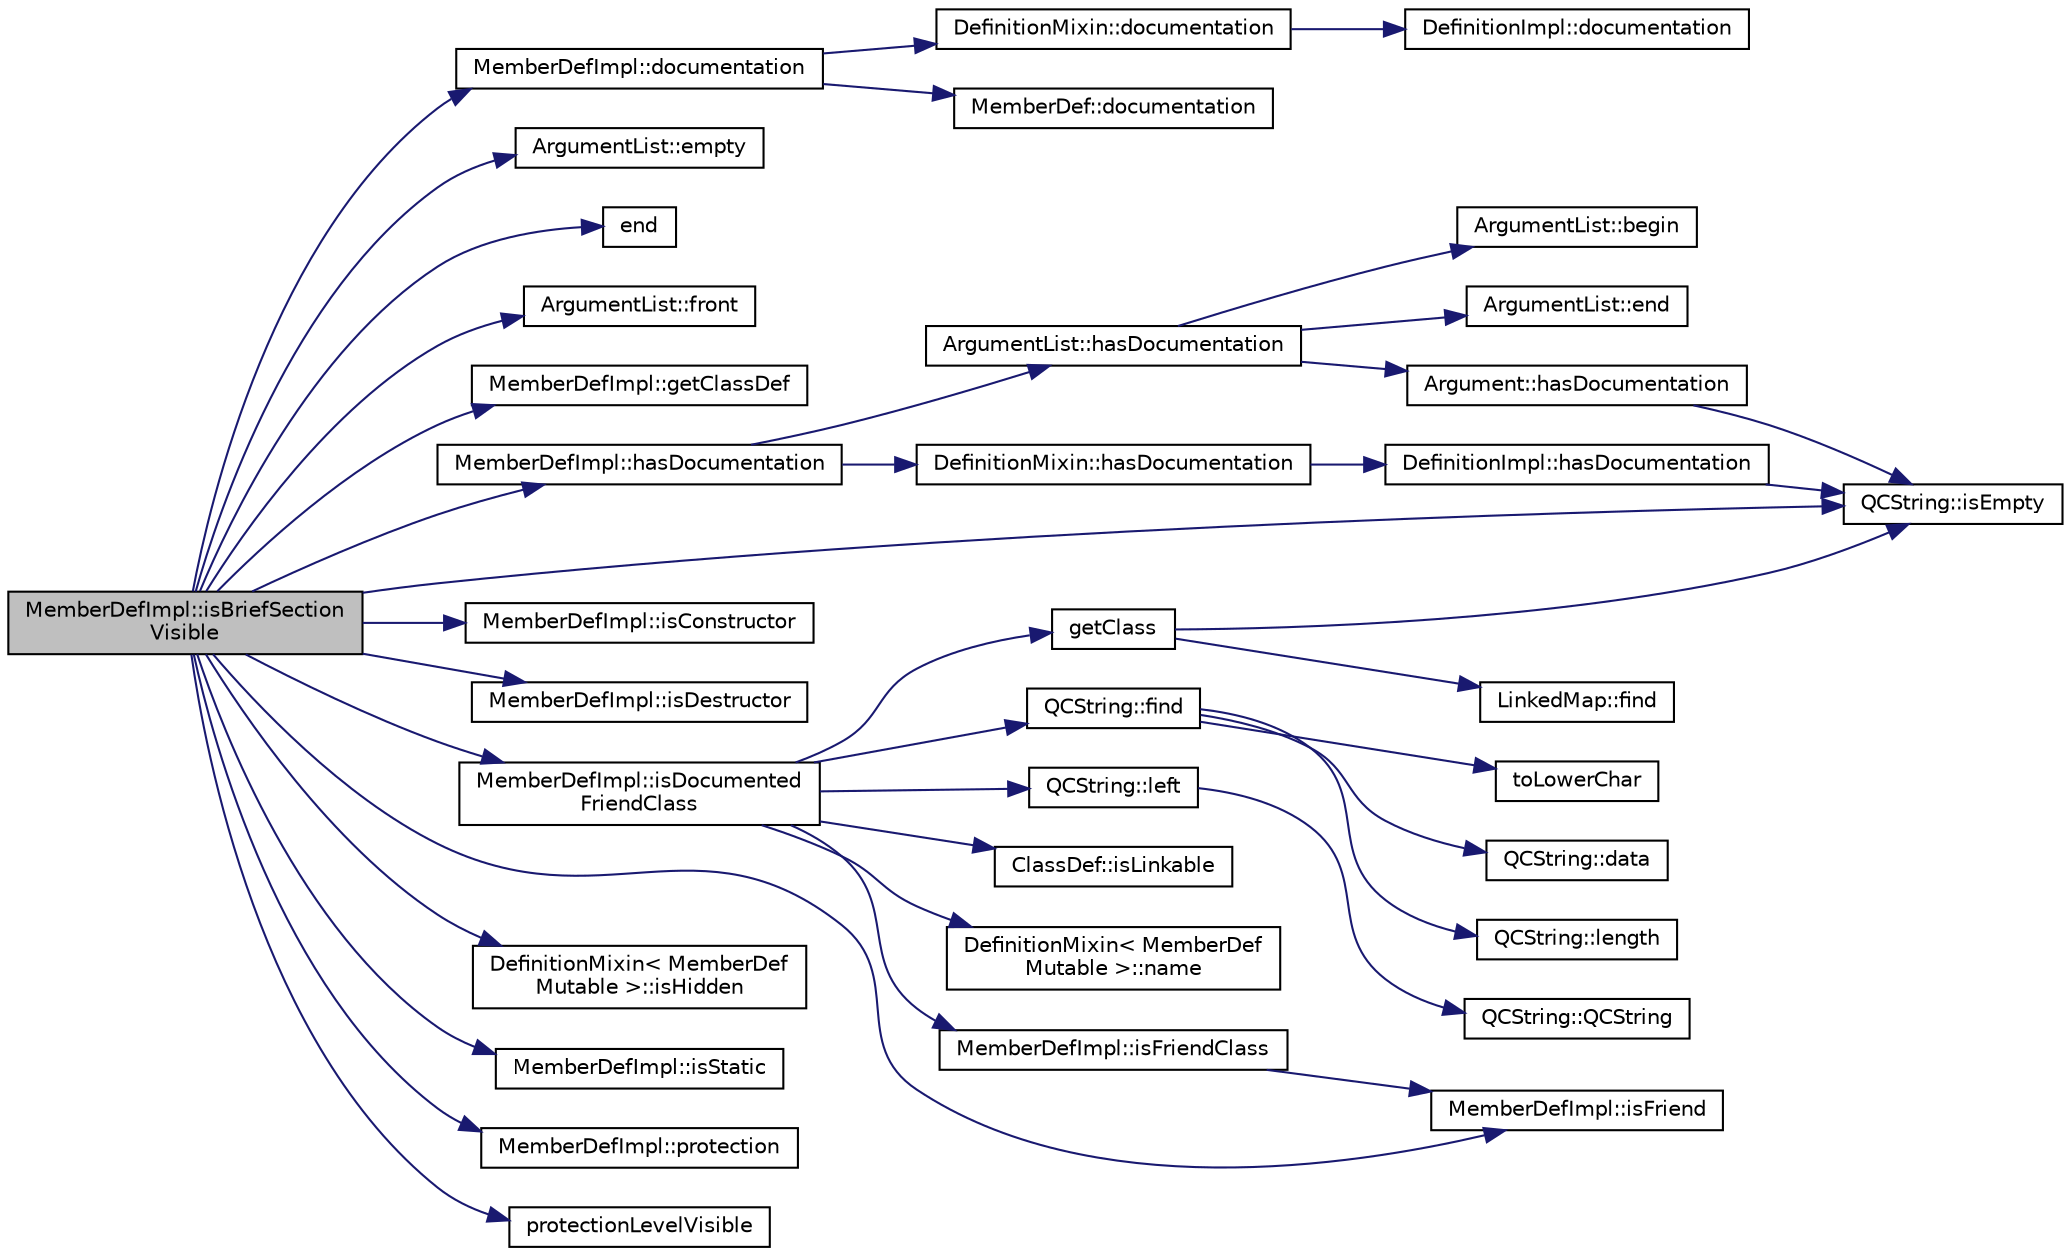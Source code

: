 digraph "MemberDefImpl::isBriefSectionVisible"
{
 // LATEX_PDF_SIZE
  edge [fontname="Helvetica",fontsize="10",labelfontname="Helvetica",labelfontsize="10"];
  node [fontname="Helvetica",fontsize="10",shape=record];
  rankdir="LR";
  Node1 [label="MemberDefImpl::isBriefSection\lVisible",height=0.2,width=0.4,color="black", fillcolor="grey75", style="filled", fontcolor="black",tooltip=" "];
  Node1 -> Node2 [color="midnightblue",fontsize="10",style="solid"];
  Node2 [label="MemberDefImpl::documentation",height=0.2,width=0.4,color="black", fillcolor="white", style="filled",URL="$classMemberDefImpl.html#a322ddeca4f92e8bbfc9d2e6f2534896a",tooltip=" "];
  Node2 -> Node3 [color="midnightblue",fontsize="10",style="solid"];
  Node3 [label="DefinitionMixin::documentation",height=0.2,width=0.4,color="black", fillcolor="white", style="filled",URL="$classDefinitionMixin.html#a74d143629acf0185d67c889465406bda",tooltip=" "];
  Node3 -> Node4 [color="midnightblue",fontsize="10",style="solid"];
  Node4 [label="DefinitionImpl::documentation",height=0.2,width=0.4,color="black", fillcolor="white", style="filled",URL="$classDefinitionImpl.html#a18e3eae861e4f61c680b0a0b3c6dc387",tooltip=" "];
  Node2 -> Node5 [color="midnightblue",fontsize="10",style="solid"];
  Node5 [label="MemberDef::documentation",height=0.2,width=0.4,color="black", fillcolor="white", style="filled",URL="$classMemberDef.html#af2b0d45978ca1c8063692256c0e9cb8f",tooltip=" "];
  Node1 -> Node6 [color="midnightblue",fontsize="10",style="solid"];
  Node6 [label="ArgumentList::empty",height=0.2,width=0.4,color="black", fillcolor="white", style="filled",URL="$classArgumentList.html#aaa15ddcfdb06a535a3398f1dc73d336d",tooltip=" "];
  Node1 -> Node7 [color="midnightblue",fontsize="10",style="solid"];
  Node7 [label="end",height=0.2,width=0.4,color="black", fillcolor="white", style="filled",URL="$dir_8cpp.html#abb4720f72b574f81dc4f7aea0e653a64",tooltip=" "];
  Node1 -> Node8 [color="midnightblue",fontsize="10",style="solid"];
  Node8 [label="ArgumentList::front",height=0.2,width=0.4,color="black", fillcolor="white", style="filled",URL="$classArgumentList.html#a3c86608e0790d8d86314bf4bc24936c2",tooltip=" "];
  Node1 -> Node9 [color="midnightblue",fontsize="10",style="solid"];
  Node9 [label="MemberDefImpl::getClassDef",height=0.2,width=0.4,color="black", fillcolor="white", style="filled",URL="$classMemberDefImpl.html#a1dba2c12d549ab8bc342acc193243619",tooltip=" "];
  Node1 -> Node10 [color="midnightblue",fontsize="10",style="solid"];
  Node10 [label="MemberDefImpl::hasDocumentation",height=0.2,width=0.4,color="black", fillcolor="white", style="filled",URL="$classMemberDefImpl.html#ad9046a5f65b5b4b534dac0cba6b5628a",tooltip=" "];
  Node10 -> Node11 [color="midnightblue",fontsize="10",style="solid"];
  Node11 [label="ArgumentList::hasDocumentation",height=0.2,width=0.4,color="black", fillcolor="white", style="filled",URL="$classArgumentList.html#a3d2726240dff68120149845452e1d1ec",tooltip=" "];
  Node11 -> Node12 [color="midnightblue",fontsize="10",style="solid"];
  Node12 [label="ArgumentList::begin",height=0.2,width=0.4,color="black", fillcolor="white", style="filled",URL="$classArgumentList.html#acc52d012d093df1adede055164f69dc9",tooltip=" "];
  Node11 -> Node13 [color="midnightblue",fontsize="10",style="solid"];
  Node13 [label="ArgumentList::end",height=0.2,width=0.4,color="black", fillcolor="white", style="filled",URL="$classArgumentList.html#a215181845c0d9f0525806a4165c4f552",tooltip=" "];
  Node11 -> Node14 [color="midnightblue",fontsize="10",style="solid"];
  Node14 [label="Argument::hasDocumentation",height=0.2,width=0.4,color="black", fillcolor="white", style="filled",URL="$structArgument.html#aca66c2b989361c43f7e1adfe9d7f125d",tooltip=" "];
  Node14 -> Node15 [color="midnightblue",fontsize="10",style="solid"];
  Node15 [label="QCString::isEmpty",height=0.2,width=0.4,color="black", fillcolor="white", style="filled",URL="$classQCString.html#a621c4090d69ad7d05ef8e5234376c3d8",tooltip=" "];
  Node10 -> Node16 [color="midnightblue",fontsize="10",style="solid"];
  Node16 [label="DefinitionMixin::hasDocumentation",height=0.2,width=0.4,color="black", fillcolor="white", style="filled",URL="$classDefinitionMixin.html#a41ceab8b372a47ef408efadf43bdc31c",tooltip=" "];
  Node16 -> Node17 [color="midnightblue",fontsize="10",style="solid"];
  Node17 [label="DefinitionImpl::hasDocumentation",height=0.2,width=0.4,color="black", fillcolor="white", style="filled",URL="$classDefinitionImpl.html#aefab82fe69ac7ef24e9b5f7d4379103a",tooltip=" "];
  Node17 -> Node15 [color="midnightblue",fontsize="10",style="solid"];
  Node1 -> Node18 [color="midnightblue",fontsize="10",style="solid"];
  Node18 [label="MemberDefImpl::isConstructor",height=0.2,width=0.4,color="black", fillcolor="white", style="filled",URL="$classMemberDefImpl.html#a53258a3284bb542525db4cbf32f64fa2",tooltip=" "];
  Node1 -> Node19 [color="midnightblue",fontsize="10",style="solid"];
  Node19 [label="MemberDefImpl::isDestructor",height=0.2,width=0.4,color="black", fillcolor="white", style="filled",URL="$classMemberDefImpl.html#a33e3f398ae49a3523e57177b4d96157e",tooltip=" "];
  Node1 -> Node20 [color="midnightblue",fontsize="10",style="solid"];
  Node20 [label="MemberDefImpl::isDocumented\lFriendClass",height=0.2,width=0.4,color="black", fillcolor="white", style="filled",URL="$classMemberDefImpl.html#aa4d62de34805238c0dc0d89c01bdbc51",tooltip=" "];
  Node20 -> Node21 [color="midnightblue",fontsize="10",style="solid"];
  Node21 [label="QCString::find",height=0.2,width=0.4,color="black", fillcolor="white", style="filled",URL="$classQCString.html#a0182ece6b76dad6475dafb53e2faaf10",tooltip=" "];
  Node21 -> Node22 [color="midnightblue",fontsize="10",style="solid"];
  Node22 [label="QCString::data",height=0.2,width=0.4,color="black", fillcolor="white", style="filled",URL="$classQCString.html#ac3aa3ac1a1c36d3305eba22a2eb0d098",tooltip=" "];
  Node21 -> Node23 [color="midnightblue",fontsize="10",style="solid"];
  Node23 [label="QCString::length",height=0.2,width=0.4,color="black", fillcolor="white", style="filled",URL="$classQCString.html#ac52596733e9110b778019946d73fb268",tooltip=" "];
  Node21 -> Node24 [color="midnightblue",fontsize="10",style="solid"];
  Node24 [label="toLowerChar",height=0.2,width=0.4,color="black", fillcolor="white", style="filled",URL="$qcstring_8cpp.html#a4e545641f98651d4fb8299b407721f9b",tooltip=" "];
  Node20 -> Node25 [color="midnightblue",fontsize="10",style="solid"];
  Node25 [label="getClass",height=0.2,width=0.4,color="black", fillcolor="white", style="filled",URL="$classdef_8cpp.html#a9682735bd2cf0656eaa944f8b3e364a2",tooltip=" "];
  Node25 -> Node26 [color="midnightblue",fontsize="10",style="solid"];
  Node26 [label="LinkedMap::find",height=0.2,width=0.4,color="black", fillcolor="white", style="filled",URL="$classLinkedMap.html#ad7659775b7de962b4fe0921456baf4f4",tooltip=" "];
  Node25 -> Node15 [color="midnightblue",fontsize="10",style="solid"];
  Node20 -> Node27 [color="midnightblue",fontsize="10",style="solid"];
  Node27 [label="MemberDefImpl::isFriendClass",height=0.2,width=0.4,color="black", fillcolor="white", style="filled",URL="$classMemberDefImpl.html#a52020dc8a386b39d1fdc92bfb266b1b1",tooltip=" "];
  Node27 -> Node28 [color="midnightblue",fontsize="10",style="solid"];
  Node28 [label="MemberDefImpl::isFriend",height=0.2,width=0.4,color="black", fillcolor="white", style="filled",URL="$classMemberDefImpl.html#a394f873538e4011f56fb363238f5f40a",tooltip=" "];
  Node20 -> Node29 [color="midnightblue",fontsize="10",style="solid"];
  Node29 [label="ClassDef::isLinkable",height=0.2,width=0.4,color="black", fillcolor="white", style="filled",URL="$classClassDef.html#a659ebf886a21ea56b51354c22b91b0dc",tooltip=" "];
  Node20 -> Node30 [color="midnightblue",fontsize="10",style="solid"];
  Node30 [label="QCString::left",height=0.2,width=0.4,color="black", fillcolor="white", style="filled",URL="$classQCString.html#aecf8b66312c4e97333219cc344c11a4f",tooltip=" "];
  Node30 -> Node31 [color="midnightblue",fontsize="10",style="solid"];
  Node31 [label="QCString::QCString",height=0.2,width=0.4,color="black", fillcolor="white", style="filled",URL="$classQCString.html#ad691e1087cc03e14e00d1147ae0ecab7",tooltip=" "];
  Node20 -> Node32 [color="midnightblue",fontsize="10",style="solid"];
  Node32 [label="DefinitionMixin\< MemberDef\lMutable \>::name",height=0.2,width=0.4,color="black", fillcolor="white", style="filled",URL="$classDefinitionMixin.html#a03a95195d1616701c67a11d38b2b22bf",tooltip=" "];
  Node1 -> Node15 [color="midnightblue",fontsize="10",style="solid"];
  Node1 -> Node28 [color="midnightblue",fontsize="10",style="solid"];
  Node1 -> Node33 [color="midnightblue",fontsize="10",style="solid"];
  Node33 [label="DefinitionMixin\< MemberDef\lMutable \>::isHidden",height=0.2,width=0.4,color="black", fillcolor="white", style="filled",URL="$classDefinitionMixin.html#a0d5cde471271f675ae0bd77dc62c0822",tooltip=" "];
  Node1 -> Node34 [color="midnightblue",fontsize="10",style="solid"];
  Node34 [label="MemberDefImpl::isStatic",height=0.2,width=0.4,color="black", fillcolor="white", style="filled",URL="$classMemberDefImpl.html#af80c5d6facfd46c03e74671039b42fc1",tooltip=" "];
  Node1 -> Node35 [color="midnightblue",fontsize="10",style="solid"];
  Node35 [label="MemberDefImpl::protection",height=0.2,width=0.4,color="black", fillcolor="white", style="filled",URL="$classMemberDefImpl.html#ab7ad45c42a2c41162235d9c96c69c142",tooltip=" "];
  Node1 -> Node36 [color="midnightblue",fontsize="10",style="solid"];
  Node36 [label="protectionLevelVisible",height=0.2,width=0.4,color="black", fillcolor="white", style="filled",URL="$util_8cpp.html#a1e07db76938eb8a2bb8c79b2d0ec4980",tooltip=" "];
}
